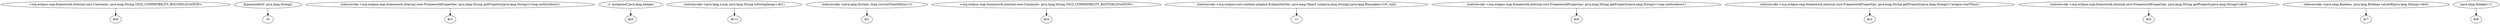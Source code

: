 digraph g {
0[label="<org.eclipse.osgi.framework.internal.core.Constants: java.lang.String OSGI_COMPATIBILITY_BOOTDELEGATION>"]
1[label="$r9"]
0->1[label=""]
2[label="@parameter0: java.lang.String[]"]
3[label="r0"]
2->3[label=""]
4[label="staticinvoke <org.eclipse.osgi.framework.internal.core.FrameworkProperties: java.lang.String getProperty(java.lang.String)>('osgi.noShutdown')"]
5[label="$r3"]
4->5[label=""]
6[label="r1 instanceof java.lang.Integer"]
7[label="$z0"]
6->7[label=""]
8[label="staticinvoke <java.lang.Long: java.lang.String toString(long)>($l1)"]
9[label="$r12"]
8->9[label=""]
10[label="staticinvoke <java.lang.System: long currentTimeMillis()>()"]
11[label="$l1"]
10->11[label=""]
12[label="<org.eclipse.osgi.framework.internal.core.Constants: java.lang.String OSGI_COMPATIBILITY_BOOTDELEGATION>"]
13[label="$r4"]
12->13[label=""]
14[label="staticinvoke <org.eclipse.core.runtime.adaptor.EclipseStarter: java.lang.Object run(java.lang.String[],java.lang.Runnable)>(r0, null)"]
15[label="r1"]
14->15[label=""]
16[label="staticinvoke <org.eclipse.osgi.framework.internal.core.FrameworkProperties: java.lang.String getProperty(java.lang.String)>('osgi.noShutdown')"]
17[label="$r6"]
16->17[label=""]
18[label="staticinvoke <org.eclipse.osgi.framework.internal.core.FrameworkProperties: java.lang.String getProperty(java.lang.String)>('eclipse.startTime')"]
19[label="$r2"]
18->19[label=""]
20[label="staticinvoke <org.eclipse.osgi.framework.internal.core.FrameworkProperties: java.lang.String getProperty(java.lang.String)>($r4)"]
21[label="$r5"]
20->21[label=""]
22[label="staticinvoke <java.lang.Boolean: java.lang.Boolean valueOf(java.lang.String)>($r6)"]
23[label="$r7"]
22->23[label=""]
24[label="(java.lang.Integer) r1"]
25[label="$r8"]
24->25[label=""]
}